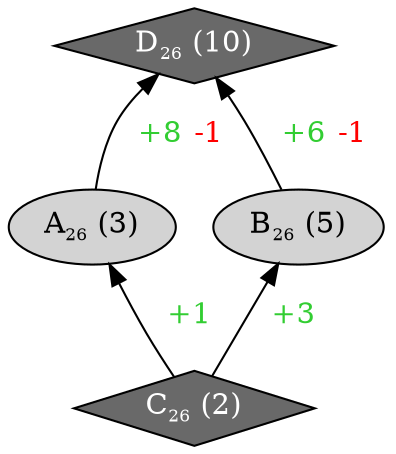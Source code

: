 digraph "CI1.C18_I30__func163__sync_ret_fcncb__CI1"{
rankdir="BT"
1 [label=<A<sub><font point-size="10">26</font></sub> (3)>, style="filled", fillcolor="lightgray"]
2 [label=<B<sub><font point-size="10">26</font></sub> (5)>, style="filled", fillcolor="lightgray"]
3 [label=<C<sub><font point-size="10">26</font></sub> (2)>, style="filled", shape="diamond", fillcolor="dimgray", fontcolor="white"]
4 [label=<D<sub><font point-size="10">26</font></sub> (10)>, style="filled", shape="diamond", fillcolor="dimgray", fontcolor="white"]
1 -> 4 [label=<  <font color="limegreen">+8</font> <font color="red">-1</font>  >]
2 -> 4 [label=<  <font color="limegreen">+6</font> <font color="red">-1</font>  >]
3 -> 1 [label=<  <font color="limegreen">+1</font>  >]
3 -> 2 [label=<  <font color="limegreen">+3</font>  >]
}
